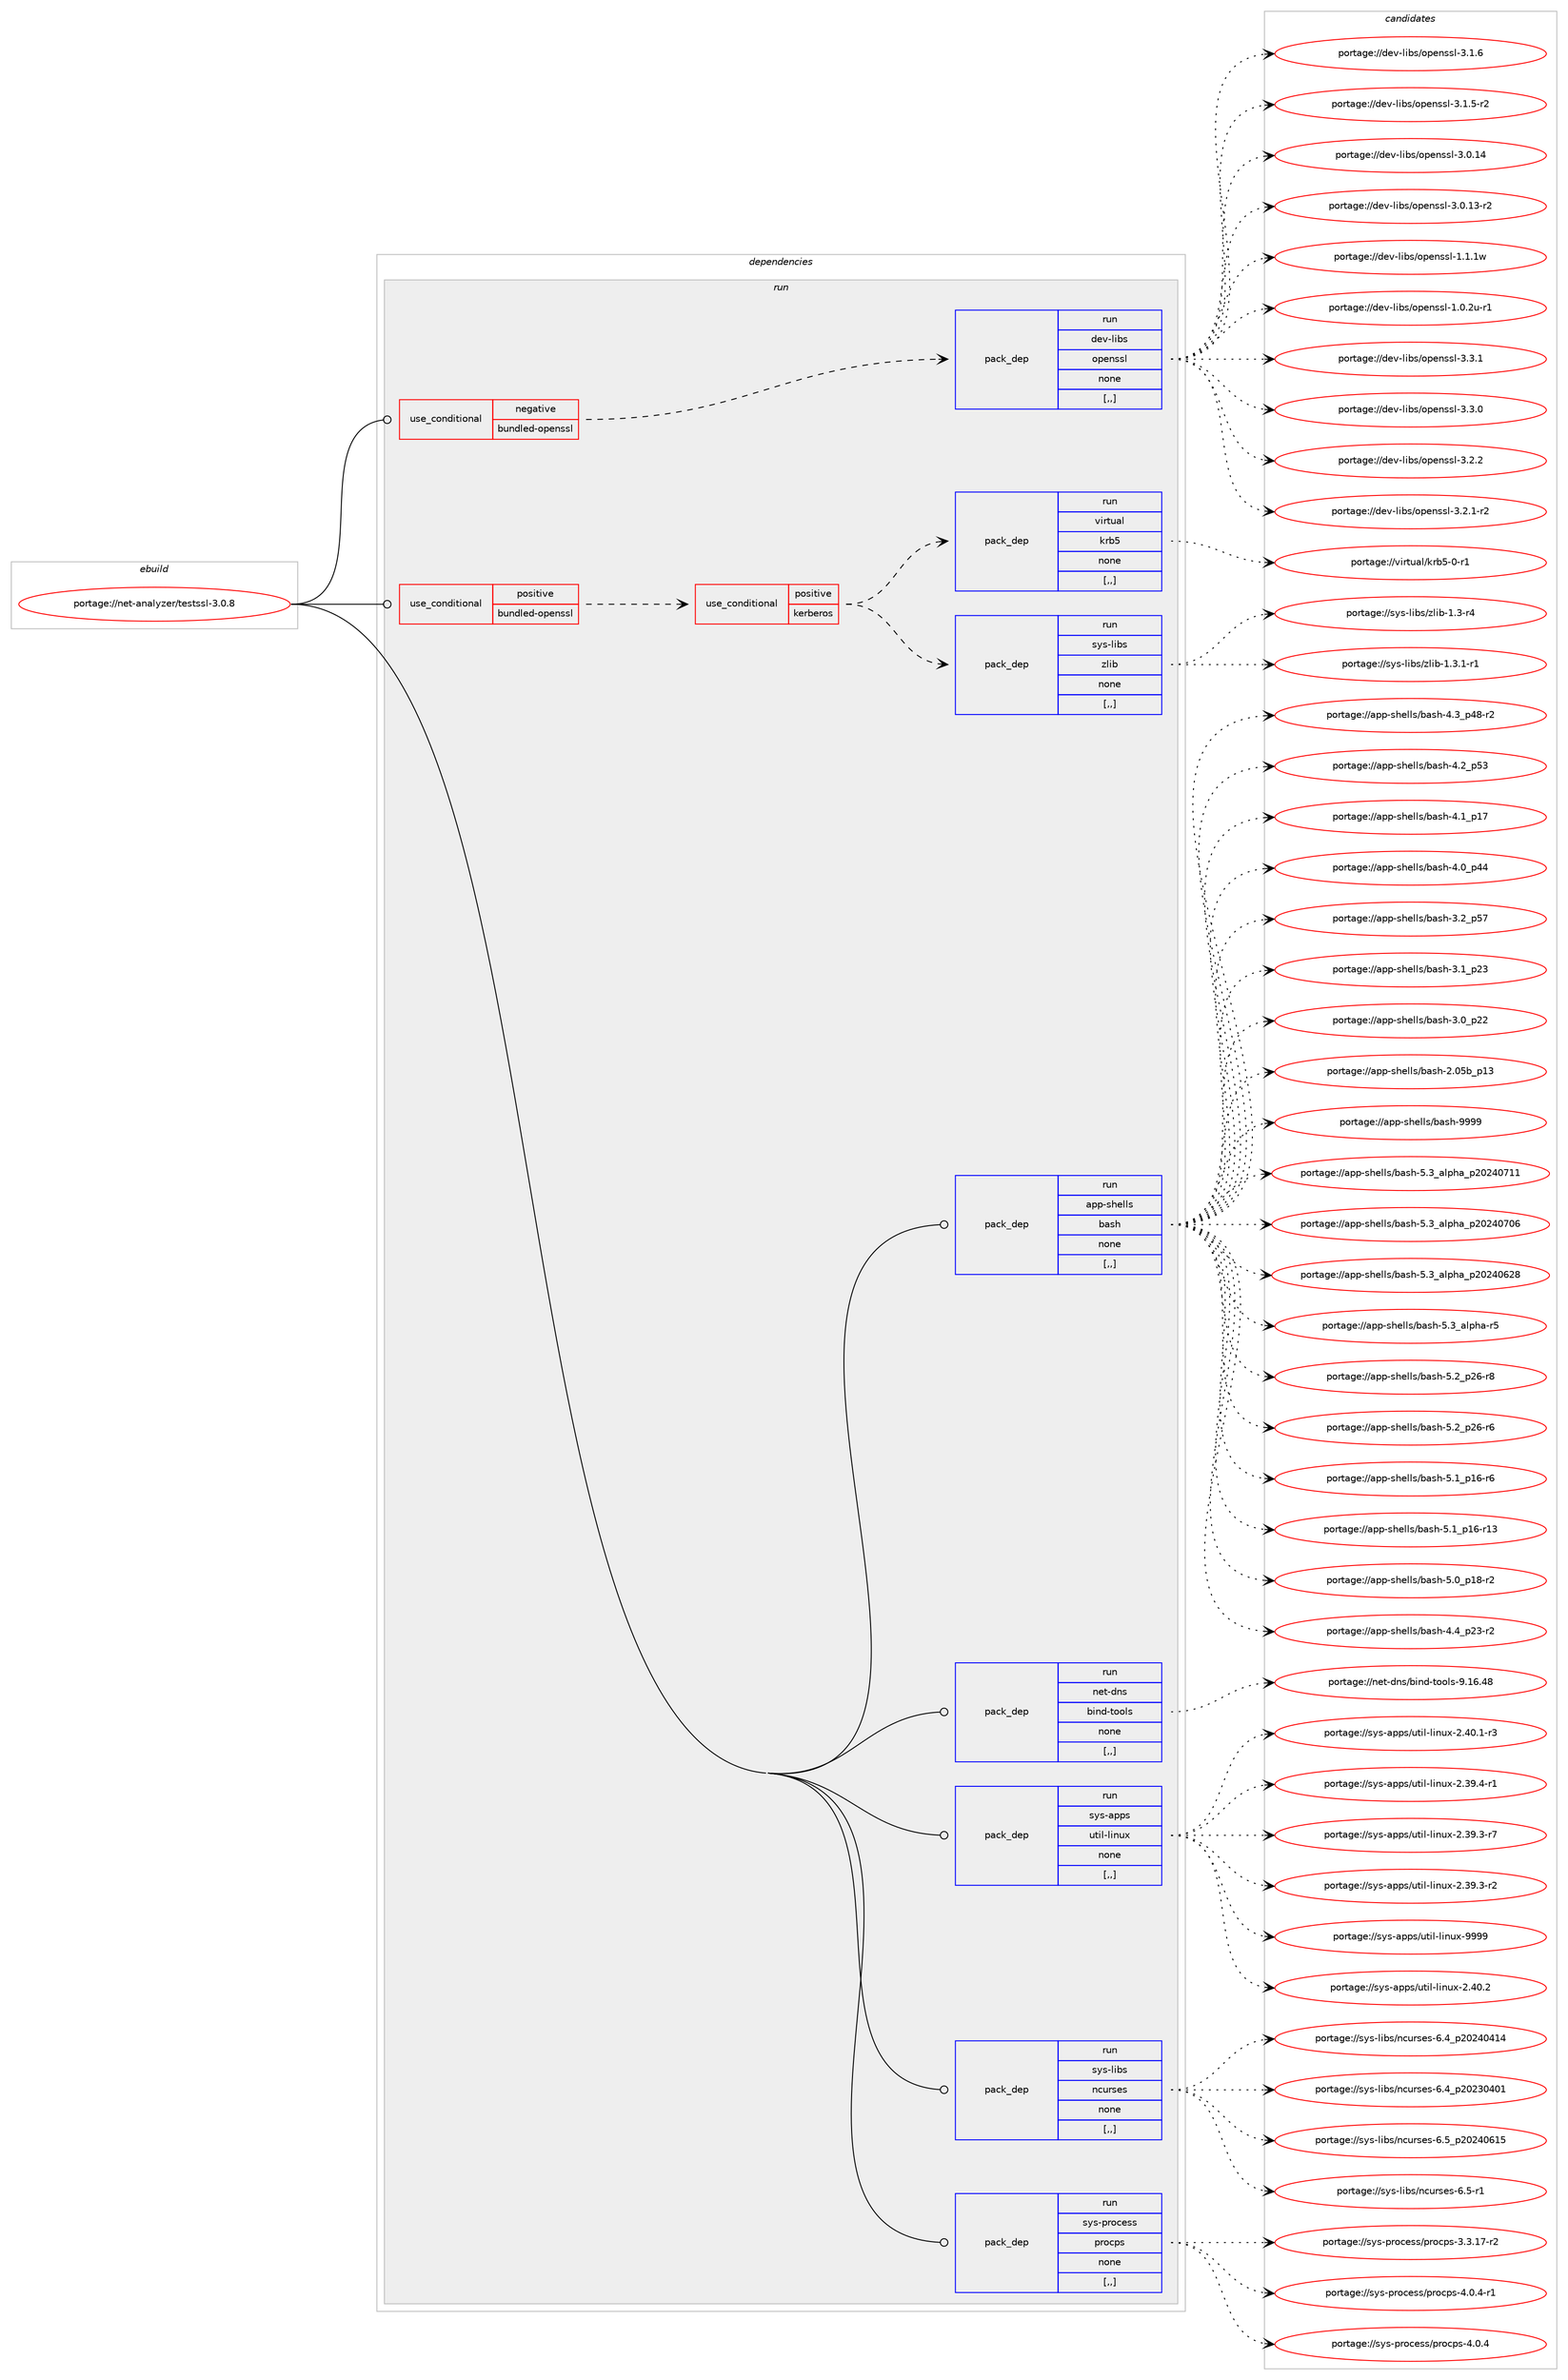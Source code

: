 digraph prolog {

# *************
# Graph options
# *************

newrank=true;
concentrate=true;
compound=true;
graph [rankdir=LR,fontname=Helvetica,fontsize=10,ranksep=1.5];#, ranksep=2.5, nodesep=0.2];
edge  [arrowhead=vee];
node  [fontname=Helvetica,fontsize=10];

# **********
# The ebuild
# **********

subgraph cluster_leftcol {
color=gray;
label=<<i>ebuild</i>>;
id [label="portage://net-analyzer/testssl-3.0.8", color=red, width=4, href="../net-analyzer/testssl-3.0.8.svg"];
}

# ****************
# The dependencies
# ****************

subgraph cluster_midcol {
color=gray;
label=<<i>dependencies</i>>;
subgraph cluster_compile {
fillcolor="#eeeeee";
style=filled;
label=<<i>compile</i>>;
}
subgraph cluster_compileandrun {
fillcolor="#eeeeee";
style=filled;
label=<<i>compile and run</i>>;
}
subgraph cluster_run {
fillcolor="#eeeeee";
style=filled;
label=<<i>run</i>>;
subgraph cond87995 {
dependency341075 [label=<<TABLE BORDER="0" CELLBORDER="1" CELLSPACING="0" CELLPADDING="4"><TR><TD ROWSPAN="3" CELLPADDING="10">use_conditional</TD></TR><TR><TD>negative</TD></TR><TR><TD>bundled-openssl</TD></TR></TABLE>>, shape=none, color=red];
subgraph pack250473 {
dependency341076 [label=<<TABLE BORDER="0" CELLBORDER="1" CELLSPACING="0" CELLPADDING="4" WIDTH="220"><TR><TD ROWSPAN="6" CELLPADDING="30">pack_dep</TD></TR><TR><TD WIDTH="110">run</TD></TR><TR><TD>dev-libs</TD></TR><TR><TD>openssl</TD></TR><TR><TD>none</TD></TR><TR><TD>[,,]</TD></TR></TABLE>>, shape=none, color=blue];
}
dependency341075:e -> dependency341076:w [weight=20,style="dashed",arrowhead="vee"];
}
id:e -> dependency341075:w [weight=20,style="solid",arrowhead="odot"];
subgraph cond87996 {
dependency341077 [label=<<TABLE BORDER="0" CELLBORDER="1" CELLSPACING="0" CELLPADDING="4"><TR><TD ROWSPAN="3" CELLPADDING="10">use_conditional</TD></TR><TR><TD>positive</TD></TR><TR><TD>bundled-openssl</TD></TR></TABLE>>, shape=none, color=red];
subgraph cond87997 {
dependency341078 [label=<<TABLE BORDER="0" CELLBORDER="1" CELLSPACING="0" CELLPADDING="4"><TR><TD ROWSPAN="3" CELLPADDING="10">use_conditional</TD></TR><TR><TD>positive</TD></TR><TR><TD>kerberos</TD></TR></TABLE>>, shape=none, color=red];
subgraph pack250474 {
dependency341079 [label=<<TABLE BORDER="0" CELLBORDER="1" CELLSPACING="0" CELLPADDING="4" WIDTH="220"><TR><TD ROWSPAN="6" CELLPADDING="30">pack_dep</TD></TR><TR><TD WIDTH="110">run</TD></TR><TR><TD>sys-libs</TD></TR><TR><TD>zlib</TD></TR><TR><TD>none</TD></TR><TR><TD>[,,]</TD></TR></TABLE>>, shape=none, color=blue];
}
dependency341078:e -> dependency341079:w [weight=20,style="dashed",arrowhead="vee"];
subgraph pack250475 {
dependency341080 [label=<<TABLE BORDER="0" CELLBORDER="1" CELLSPACING="0" CELLPADDING="4" WIDTH="220"><TR><TD ROWSPAN="6" CELLPADDING="30">pack_dep</TD></TR><TR><TD WIDTH="110">run</TD></TR><TR><TD>virtual</TD></TR><TR><TD>krb5</TD></TR><TR><TD>none</TD></TR><TR><TD>[,,]</TD></TR></TABLE>>, shape=none, color=blue];
}
dependency341078:e -> dependency341080:w [weight=20,style="dashed",arrowhead="vee"];
}
dependency341077:e -> dependency341078:w [weight=20,style="dashed",arrowhead="vee"];
}
id:e -> dependency341077:w [weight=20,style="solid",arrowhead="odot"];
subgraph pack250476 {
dependency341081 [label=<<TABLE BORDER="0" CELLBORDER="1" CELLSPACING="0" CELLPADDING="4" WIDTH="220"><TR><TD ROWSPAN="6" CELLPADDING="30">pack_dep</TD></TR><TR><TD WIDTH="110">run</TD></TR><TR><TD>app-shells</TD></TR><TR><TD>bash</TD></TR><TR><TD>none</TD></TR><TR><TD>[,,]</TD></TR></TABLE>>, shape=none, color=blue];
}
id:e -> dependency341081:w [weight=20,style="solid",arrowhead="odot"];
subgraph pack250477 {
dependency341082 [label=<<TABLE BORDER="0" CELLBORDER="1" CELLSPACING="0" CELLPADDING="4" WIDTH="220"><TR><TD ROWSPAN="6" CELLPADDING="30">pack_dep</TD></TR><TR><TD WIDTH="110">run</TD></TR><TR><TD>net-dns</TD></TR><TR><TD>bind-tools</TD></TR><TR><TD>none</TD></TR><TR><TD>[,,]</TD></TR></TABLE>>, shape=none, color=blue];
}
id:e -> dependency341082:w [weight=20,style="solid",arrowhead="odot"];
subgraph pack250478 {
dependency341083 [label=<<TABLE BORDER="0" CELLBORDER="1" CELLSPACING="0" CELLPADDING="4" WIDTH="220"><TR><TD ROWSPAN="6" CELLPADDING="30">pack_dep</TD></TR><TR><TD WIDTH="110">run</TD></TR><TR><TD>sys-apps</TD></TR><TR><TD>util-linux</TD></TR><TR><TD>none</TD></TR><TR><TD>[,,]</TD></TR></TABLE>>, shape=none, color=blue];
}
id:e -> dependency341083:w [weight=20,style="solid",arrowhead="odot"];
subgraph pack250479 {
dependency341084 [label=<<TABLE BORDER="0" CELLBORDER="1" CELLSPACING="0" CELLPADDING="4" WIDTH="220"><TR><TD ROWSPAN="6" CELLPADDING="30">pack_dep</TD></TR><TR><TD WIDTH="110">run</TD></TR><TR><TD>sys-libs</TD></TR><TR><TD>ncurses</TD></TR><TR><TD>none</TD></TR><TR><TD>[,,]</TD></TR></TABLE>>, shape=none, color=blue];
}
id:e -> dependency341084:w [weight=20,style="solid",arrowhead="odot"];
subgraph pack250480 {
dependency341085 [label=<<TABLE BORDER="0" CELLBORDER="1" CELLSPACING="0" CELLPADDING="4" WIDTH="220"><TR><TD ROWSPAN="6" CELLPADDING="30">pack_dep</TD></TR><TR><TD WIDTH="110">run</TD></TR><TR><TD>sys-process</TD></TR><TR><TD>procps</TD></TR><TR><TD>none</TD></TR><TR><TD>[,,]</TD></TR></TABLE>>, shape=none, color=blue];
}
id:e -> dependency341085:w [weight=20,style="solid",arrowhead="odot"];
}
}

# **************
# The candidates
# **************

subgraph cluster_choices {
rank=same;
color=gray;
label=<<i>candidates</i>>;

subgraph choice250473 {
color=black;
nodesep=1;
choice100101118451081059811547111112101110115115108455146514649 [label="portage://dev-libs/openssl-3.3.1", color=red, width=4,href="../dev-libs/openssl-3.3.1.svg"];
choice100101118451081059811547111112101110115115108455146514648 [label="portage://dev-libs/openssl-3.3.0", color=red, width=4,href="../dev-libs/openssl-3.3.0.svg"];
choice100101118451081059811547111112101110115115108455146504650 [label="portage://dev-libs/openssl-3.2.2", color=red, width=4,href="../dev-libs/openssl-3.2.2.svg"];
choice1001011184510810598115471111121011101151151084551465046494511450 [label="portage://dev-libs/openssl-3.2.1-r2", color=red, width=4,href="../dev-libs/openssl-3.2.1-r2.svg"];
choice100101118451081059811547111112101110115115108455146494654 [label="portage://dev-libs/openssl-3.1.6", color=red, width=4,href="../dev-libs/openssl-3.1.6.svg"];
choice1001011184510810598115471111121011101151151084551464946534511450 [label="portage://dev-libs/openssl-3.1.5-r2", color=red, width=4,href="../dev-libs/openssl-3.1.5-r2.svg"];
choice10010111845108105981154711111210111011511510845514648464952 [label="portage://dev-libs/openssl-3.0.14", color=red, width=4,href="../dev-libs/openssl-3.0.14.svg"];
choice100101118451081059811547111112101110115115108455146484649514511450 [label="portage://dev-libs/openssl-3.0.13-r2", color=red, width=4,href="../dev-libs/openssl-3.0.13-r2.svg"];
choice100101118451081059811547111112101110115115108454946494649119 [label="portage://dev-libs/openssl-1.1.1w", color=red, width=4,href="../dev-libs/openssl-1.1.1w.svg"];
choice1001011184510810598115471111121011101151151084549464846501174511449 [label="portage://dev-libs/openssl-1.0.2u-r1", color=red, width=4,href="../dev-libs/openssl-1.0.2u-r1.svg"];
dependency341076:e -> choice100101118451081059811547111112101110115115108455146514649:w [style=dotted,weight="100"];
dependency341076:e -> choice100101118451081059811547111112101110115115108455146514648:w [style=dotted,weight="100"];
dependency341076:e -> choice100101118451081059811547111112101110115115108455146504650:w [style=dotted,weight="100"];
dependency341076:e -> choice1001011184510810598115471111121011101151151084551465046494511450:w [style=dotted,weight="100"];
dependency341076:e -> choice100101118451081059811547111112101110115115108455146494654:w [style=dotted,weight="100"];
dependency341076:e -> choice1001011184510810598115471111121011101151151084551464946534511450:w [style=dotted,weight="100"];
dependency341076:e -> choice10010111845108105981154711111210111011511510845514648464952:w [style=dotted,weight="100"];
dependency341076:e -> choice100101118451081059811547111112101110115115108455146484649514511450:w [style=dotted,weight="100"];
dependency341076:e -> choice100101118451081059811547111112101110115115108454946494649119:w [style=dotted,weight="100"];
dependency341076:e -> choice1001011184510810598115471111121011101151151084549464846501174511449:w [style=dotted,weight="100"];
}
subgraph choice250474 {
color=black;
nodesep=1;
choice115121115451081059811547122108105984549465146494511449 [label="portage://sys-libs/zlib-1.3.1-r1", color=red, width=4,href="../sys-libs/zlib-1.3.1-r1.svg"];
choice11512111545108105981154712210810598454946514511452 [label="portage://sys-libs/zlib-1.3-r4", color=red, width=4,href="../sys-libs/zlib-1.3-r4.svg"];
dependency341079:e -> choice115121115451081059811547122108105984549465146494511449:w [style=dotted,weight="100"];
dependency341079:e -> choice11512111545108105981154712210810598454946514511452:w [style=dotted,weight="100"];
}
subgraph choice250475 {
color=black;
nodesep=1;
choice1181051141161179710847107114985345484511449 [label="portage://virtual/krb5-0-r1", color=red, width=4,href="../virtual/krb5-0-r1.svg"];
dependency341080:e -> choice1181051141161179710847107114985345484511449:w [style=dotted,weight="100"];
}
subgraph choice250476 {
color=black;
nodesep=1;
choice97112112451151041011081081154798971151044557575757 [label="portage://app-shells/bash-9999", color=red, width=4,href="../app-shells/bash-9999.svg"];
choice971121124511510410110810811547989711510445534651959710811210497951125048505248554949 [label="portage://app-shells/bash-5.3_alpha_p20240711", color=red, width=4,href="../app-shells/bash-5.3_alpha_p20240711.svg"];
choice971121124511510410110810811547989711510445534651959710811210497951125048505248554854 [label="portage://app-shells/bash-5.3_alpha_p20240706", color=red, width=4,href="../app-shells/bash-5.3_alpha_p20240706.svg"];
choice971121124511510410110810811547989711510445534651959710811210497951125048505248545056 [label="portage://app-shells/bash-5.3_alpha_p20240628", color=red, width=4,href="../app-shells/bash-5.3_alpha_p20240628.svg"];
choice9711211245115104101108108115479897115104455346519597108112104974511453 [label="portage://app-shells/bash-5.3_alpha-r5", color=red, width=4,href="../app-shells/bash-5.3_alpha-r5.svg"];
choice9711211245115104101108108115479897115104455346509511250544511456 [label="portage://app-shells/bash-5.2_p26-r8", color=red, width=4,href="../app-shells/bash-5.2_p26-r8.svg"];
choice9711211245115104101108108115479897115104455346509511250544511454 [label="portage://app-shells/bash-5.2_p26-r6", color=red, width=4,href="../app-shells/bash-5.2_p26-r6.svg"];
choice9711211245115104101108108115479897115104455346499511249544511454 [label="portage://app-shells/bash-5.1_p16-r6", color=red, width=4,href="../app-shells/bash-5.1_p16-r6.svg"];
choice971121124511510410110810811547989711510445534649951124954451144951 [label="portage://app-shells/bash-5.1_p16-r13", color=red, width=4,href="../app-shells/bash-5.1_p16-r13.svg"];
choice9711211245115104101108108115479897115104455346489511249564511450 [label="portage://app-shells/bash-5.0_p18-r2", color=red, width=4,href="../app-shells/bash-5.0_p18-r2.svg"];
choice9711211245115104101108108115479897115104455246529511250514511450 [label="portage://app-shells/bash-4.4_p23-r2", color=red, width=4,href="../app-shells/bash-4.4_p23-r2.svg"];
choice9711211245115104101108108115479897115104455246519511252564511450 [label="portage://app-shells/bash-4.3_p48-r2", color=red, width=4,href="../app-shells/bash-4.3_p48-r2.svg"];
choice971121124511510410110810811547989711510445524650951125351 [label="portage://app-shells/bash-4.2_p53", color=red, width=4,href="../app-shells/bash-4.2_p53.svg"];
choice971121124511510410110810811547989711510445524649951124955 [label="portage://app-shells/bash-4.1_p17", color=red, width=4,href="../app-shells/bash-4.1_p17.svg"];
choice971121124511510410110810811547989711510445524648951125252 [label="portage://app-shells/bash-4.0_p44", color=red, width=4,href="../app-shells/bash-4.0_p44.svg"];
choice971121124511510410110810811547989711510445514650951125355 [label="portage://app-shells/bash-3.2_p57", color=red, width=4,href="../app-shells/bash-3.2_p57.svg"];
choice971121124511510410110810811547989711510445514649951125051 [label="portage://app-shells/bash-3.1_p23", color=red, width=4,href="../app-shells/bash-3.1_p23.svg"];
choice971121124511510410110810811547989711510445514648951125050 [label="portage://app-shells/bash-3.0_p22", color=red, width=4,href="../app-shells/bash-3.0_p22.svg"];
choice9711211245115104101108108115479897115104455046485398951124951 [label="portage://app-shells/bash-2.05b_p13", color=red, width=4,href="../app-shells/bash-2.05b_p13.svg"];
dependency341081:e -> choice97112112451151041011081081154798971151044557575757:w [style=dotted,weight="100"];
dependency341081:e -> choice971121124511510410110810811547989711510445534651959710811210497951125048505248554949:w [style=dotted,weight="100"];
dependency341081:e -> choice971121124511510410110810811547989711510445534651959710811210497951125048505248554854:w [style=dotted,weight="100"];
dependency341081:e -> choice971121124511510410110810811547989711510445534651959710811210497951125048505248545056:w [style=dotted,weight="100"];
dependency341081:e -> choice9711211245115104101108108115479897115104455346519597108112104974511453:w [style=dotted,weight="100"];
dependency341081:e -> choice9711211245115104101108108115479897115104455346509511250544511456:w [style=dotted,weight="100"];
dependency341081:e -> choice9711211245115104101108108115479897115104455346509511250544511454:w [style=dotted,weight="100"];
dependency341081:e -> choice9711211245115104101108108115479897115104455346499511249544511454:w [style=dotted,weight="100"];
dependency341081:e -> choice971121124511510410110810811547989711510445534649951124954451144951:w [style=dotted,weight="100"];
dependency341081:e -> choice9711211245115104101108108115479897115104455346489511249564511450:w [style=dotted,weight="100"];
dependency341081:e -> choice9711211245115104101108108115479897115104455246529511250514511450:w [style=dotted,weight="100"];
dependency341081:e -> choice9711211245115104101108108115479897115104455246519511252564511450:w [style=dotted,weight="100"];
dependency341081:e -> choice971121124511510410110810811547989711510445524650951125351:w [style=dotted,weight="100"];
dependency341081:e -> choice971121124511510410110810811547989711510445524649951124955:w [style=dotted,weight="100"];
dependency341081:e -> choice971121124511510410110810811547989711510445524648951125252:w [style=dotted,weight="100"];
dependency341081:e -> choice971121124511510410110810811547989711510445514650951125355:w [style=dotted,weight="100"];
dependency341081:e -> choice971121124511510410110810811547989711510445514649951125051:w [style=dotted,weight="100"];
dependency341081:e -> choice971121124511510410110810811547989711510445514648951125050:w [style=dotted,weight="100"];
dependency341081:e -> choice9711211245115104101108108115479897115104455046485398951124951:w [style=dotted,weight="100"];
}
subgraph choice250477 {
color=black;
nodesep=1;
choice110101116451001101154798105110100451161111111081154557464954465256 [label="portage://net-dns/bind-tools-9.16.48", color=red, width=4,href="../net-dns/bind-tools-9.16.48.svg"];
dependency341082:e -> choice110101116451001101154798105110100451161111111081154557464954465256:w [style=dotted,weight="100"];
}
subgraph choice250478 {
color=black;
nodesep=1;
choice115121115459711211211547117116105108451081051101171204557575757 [label="portage://sys-apps/util-linux-9999", color=red, width=4,href="../sys-apps/util-linux-9999.svg"];
choice1151211154597112112115471171161051084510810511011712045504652484650 [label="portage://sys-apps/util-linux-2.40.2", color=red, width=4,href="../sys-apps/util-linux-2.40.2.svg"];
choice11512111545971121121154711711610510845108105110117120455046524846494511451 [label="portage://sys-apps/util-linux-2.40.1-r3", color=red, width=4,href="../sys-apps/util-linux-2.40.1-r3.svg"];
choice11512111545971121121154711711610510845108105110117120455046515746524511449 [label="portage://sys-apps/util-linux-2.39.4-r1", color=red, width=4,href="../sys-apps/util-linux-2.39.4-r1.svg"];
choice11512111545971121121154711711610510845108105110117120455046515746514511455 [label="portage://sys-apps/util-linux-2.39.3-r7", color=red, width=4,href="../sys-apps/util-linux-2.39.3-r7.svg"];
choice11512111545971121121154711711610510845108105110117120455046515746514511450 [label="portage://sys-apps/util-linux-2.39.3-r2", color=red, width=4,href="../sys-apps/util-linux-2.39.3-r2.svg"];
dependency341083:e -> choice115121115459711211211547117116105108451081051101171204557575757:w [style=dotted,weight="100"];
dependency341083:e -> choice1151211154597112112115471171161051084510810511011712045504652484650:w [style=dotted,weight="100"];
dependency341083:e -> choice11512111545971121121154711711610510845108105110117120455046524846494511451:w [style=dotted,weight="100"];
dependency341083:e -> choice11512111545971121121154711711610510845108105110117120455046515746524511449:w [style=dotted,weight="100"];
dependency341083:e -> choice11512111545971121121154711711610510845108105110117120455046515746514511455:w [style=dotted,weight="100"];
dependency341083:e -> choice11512111545971121121154711711610510845108105110117120455046515746514511450:w [style=dotted,weight="100"];
}
subgraph choice250479 {
color=black;
nodesep=1;
choice1151211154510810598115471109911711411510111545544653951125048505248544953 [label="portage://sys-libs/ncurses-6.5_p20240615", color=red, width=4,href="../sys-libs/ncurses-6.5_p20240615.svg"];
choice11512111545108105981154711099117114115101115455446534511449 [label="portage://sys-libs/ncurses-6.5-r1", color=red, width=4,href="../sys-libs/ncurses-6.5-r1.svg"];
choice1151211154510810598115471109911711411510111545544652951125048505248524952 [label="portage://sys-libs/ncurses-6.4_p20240414", color=red, width=4,href="../sys-libs/ncurses-6.4_p20240414.svg"];
choice1151211154510810598115471109911711411510111545544652951125048505148524849 [label="portage://sys-libs/ncurses-6.4_p20230401", color=red, width=4,href="../sys-libs/ncurses-6.4_p20230401.svg"];
dependency341084:e -> choice1151211154510810598115471109911711411510111545544653951125048505248544953:w [style=dotted,weight="100"];
dependency341084:e -> choice11512111545108105981154711099117114115101115455446534511449:w [style=dotted,weight="100"];
dependency341084:e -> choice1151211154510810598115471109911711411510111545544652951125048505248524952:w [style=dotted,weight="100"];
dependency341084:e -> choice1151211154510810598115471109911711411510111545544652951125048505148524849:w [style=dotted,weight="100"];
}
subgraph choice250480 {
color=black;
nodesep=1;
choice115121115451121141119910111511547112114111991121154552464846524511449 [label="portage://sys-process/procps-4.0.4-r1", color=red, width=4,href="../sys-process/procps-4.0.4-r1.svg"];
choice11512111545112114111991011151154711211411199112115455246484652 [label="portage://sys-process/procps-4.0.4", color=red, width=4,href="../sys-process/procps-4.0.4.svg"];
choice11512111545112114111991011151154711211411199112115455146514649554511450 [label="portage://sys-process/procps-3.3.17-r2", color=red, width=4,href="../sys-process/procps-3.3.17-r2.svg"];
dependency341085:e -> choice115121115451121141119910111511547112114111991121154552464846524511449:w [style=dotted,weight="100"];
dependency341085:e -> choice11512111545112114111991011151154711211411199112115455246484652:w [style=dotted,weight="100"];
dependency341085:e -> choice11512111545112114111991011151154711211411199112115455146514649554511450:w [style=dotted,weight="100"];
}
}

}
